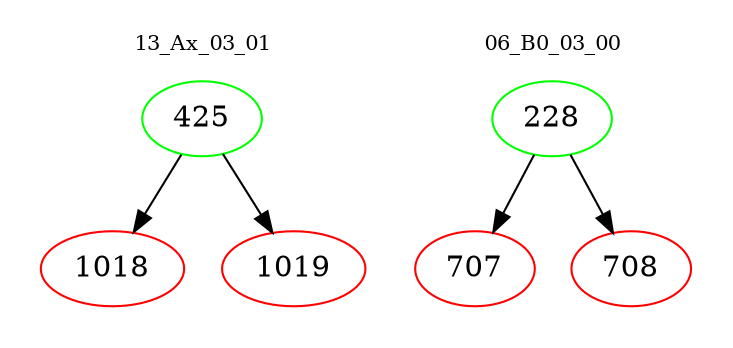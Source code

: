 digraph{
subgraph cluster_0 {
color = white
label = "13_Ax_03_01";
fontsize=10;
T0_425 [label="425", color="green"]
T0_425 -> T0_1018 [color="black"]
T0_1018 [label="1018", color="red"]
T0_425 -> T0_1019 [color="black"]
T0_1019 [label="1019", color="red"]
}
subgraph cluster_1 {
color = white
label = "06_B0_03_00";
fontsize=10;
T1_228 [label="228", color="green"]
T1_228 -> T1_707 [color="black"]
T1_707 [label="707", color="red"]
T1_228 -> T1_708 [color="black"]
T1_708 [label="708", color="red"]
}
}
